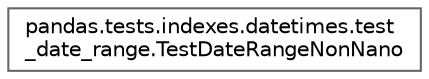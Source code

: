 digraph "Graphical Class Hierarchy"
{
 // LATEX_PDF_SIZE
  bgcolor="transparent";
  edge [fontname=Helvetica,fontsize=10,labelfontname=Helvetica,labelfontsize=10];
  node [fontname=Helvetica,fontsize=10,shape=box,height=0.2,width=0.4];
  rankdir="LR";
  Node0 [id="Node000000",label="pandas.tests.indexes.datetimes.test\l_date_range.TestDateRangeNonNano",height=0.2,width=0.4,color="grey40", fillcolor="white", style="filled",URL="$df/d17/classpandas_1_1tests_1_1indexes_1_1datetimes_1_1test__date__range_1_1TestDateRangeNonNano.html",tooltip=" "];
}
